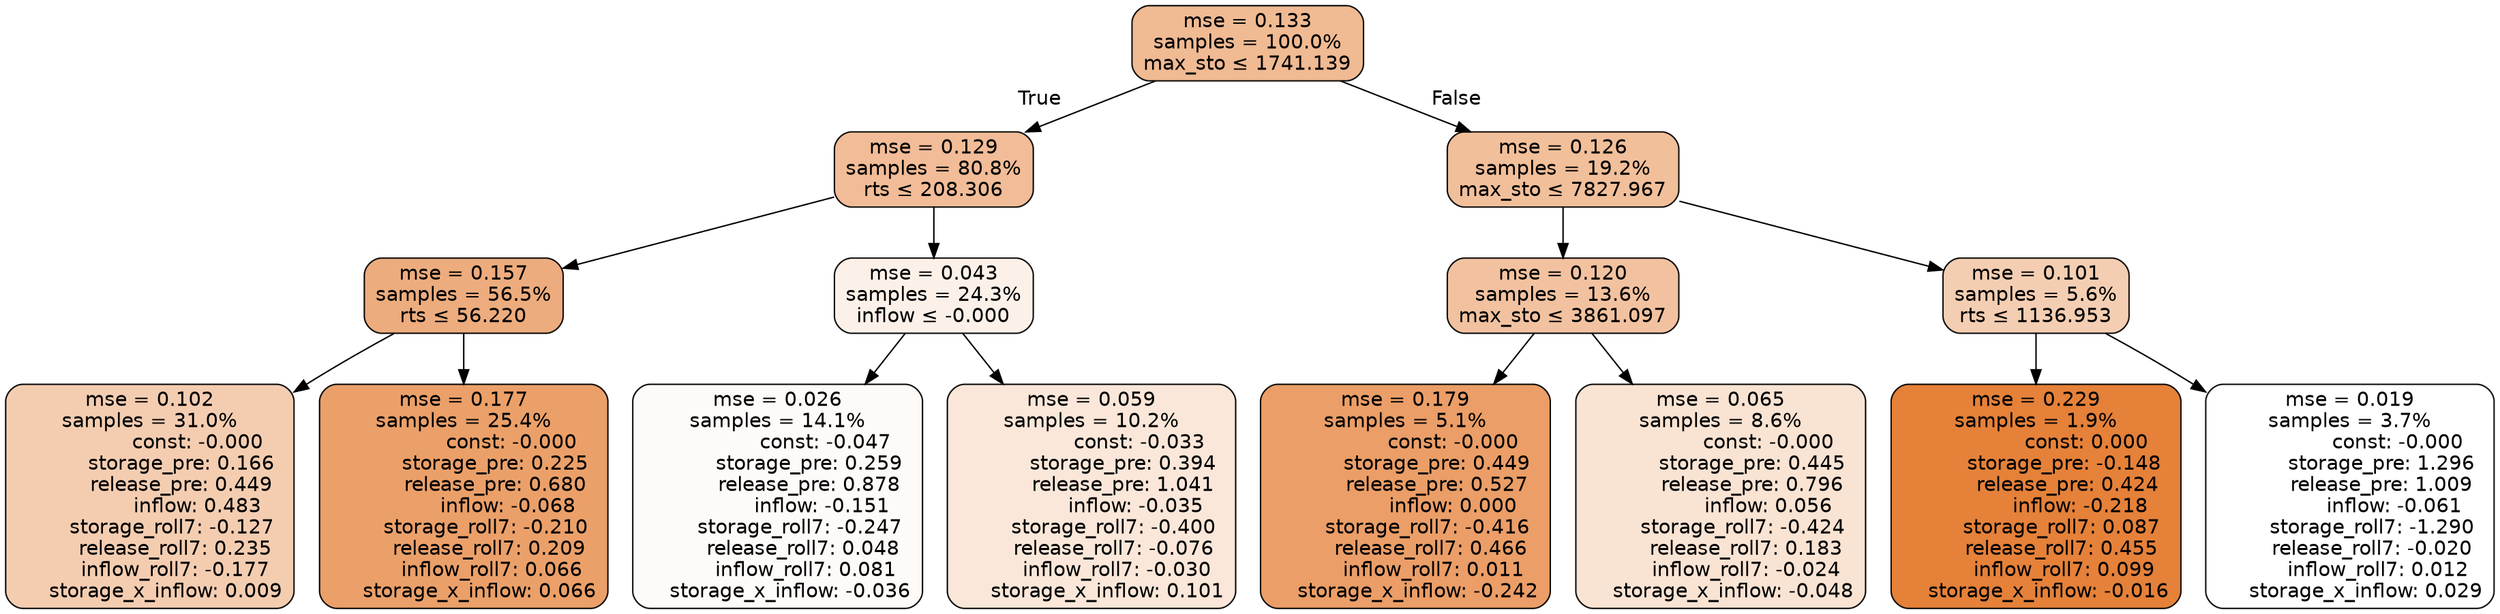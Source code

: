 digraph tree {
bgcolor="transparent"
node [shape=rectangle, style="filled, rounded", color="black", fontname=helvetica] ;
edge [fontname=helvetica] ;
	"0" [label="mse = 0.133
samples = 100.0%
max_sto &le; 1741.139", fillcolor="#f0ba93"]
	"1" [label="mse = 0.129
samples = 80.8%
rts &le; 208.306", fillcolor="#f1bc97"]
	"2" [label="mse = 0.157
samples = 56.5%
rts &le; 56.220", fillcolor="#edac7d"]
	"3" [label="mse = 0.102
samples = 31.0%
               const: -0.000
          storage_pre: 0.166
          release_pre: 0.449
               inflow: 0.483
       storage_roll7: -0.127
        release_roll7: 0.235
        inflow_roll7: -0.177
     storage_x_inflow: 0.009", fillcolor="#f4cdb1"]
	"4" [label="mse = 0.177
samples = 25.4%
               const: -0.000
          storage_pre: 0.225
          release_pre: 0.680
              inflow: -0.068
       storage_roll7: -0.210
        release_roll7: 0.209
         inflow_roll7: 0.066
     storage_x_inflow: 0.066", fillcolor="#eba069"]
	"5" [label="mse = 0.043
samples = 24.3%
inflow &le; -0.000", fillcolor="#fcf1e9"]
	"6" [label="mse = 0.026
samples = 14.1%
               const: -0.047
          storage_pre: 0.259
          release_pre: 0.878
              inflow: -0.151
       storage_roll7: -0.247
        release_roll7: 0.048
         inflow_roll7: 0.081
    storage_x_inflow: -0.036", fillcolor="#fefaf8"]
	"7" [label="mse = 0.059
samples = 10.2%
               const: -0.033
          storage_pre: 0.394
          release_pre: 1.041
              inflow: -0.035
       storage_roll7: -0.400
       release_roll7: -0.076
        inflow_roll7: -0.030
     storage_x_inflow: 0.101", fillcolor="#fae7d9"]
	"8" [label="mse = 0.126
samples = 19.2%
max_sto &le; 7827.967", fillcolor="#f1bf9a"]
	"9" [label="mse = 0.120
samples = 13.6%
max_sto &le; 3861.097", fillcolor="#f2c2a0"]
	"10" [label="mse = 0.179
samples = 5.1%
               const: -0.000
          storage_pre: 0.449
          release_pre: 0.527
               inflow: 0.000
       storage_roll7: -0.416
        release_roll7: 0.466
         inflow_roll7: 0.011
    storage_x_inflow: -0.242", fillcolor="#eb9e67"]
	"11" [label="mse = 0.065
samples = 8.6%
               const: -0.000
          storage_pre: 0.445
          release_pre: 0.796
               inflow: 0.056
       storage_roll7: -0.424
        release_roll7: 0.183
        inflow_roll7: -0.024
    storage_x_inflow: -0.048", fillcolor="#f9e3d3"]
	"12" [label="mse = 0.101
samples = 5.6%
rts &le; 1136.953", fillcolor="#f4ceb2"]
	"13" [label="mse = 0.229
samples = 1.9%
                const: 0.000
         storage_pre: -0.148
          release_pre: 0.424
              inflow: -0.218
        storage_roll7: 0.087
        release_roll7: 0.455
         inflow_roll7: 0.099
    storage_x_inflow: -0.016", fillcolor="#e58139"]
	"14" [label="mse = 0.019
samples = 3.7%
               const: -0.000
          storage_pre: 1.296
          release_pre: 1.009
              inflow: -0.061
       storage_roll7: -1.290
       release_roll7: -0.020
         inflow_roll7: 0.012
     storage_x_inflow: 0.029", fillcolor="#ffffff"]

	"0" -> "1" [labeldistance=2.5, labelangle=45, headlabel="True"]
	"1" -> "2"
	"2" -> "3"
	"2" -> "4"
	"1" -> "5"
	"5" -> "6"
	"5" -> "7"
	"0" -> "8" [labeldistance=2.5, labelangle=-45, headlabel="False"]
	"8" -> "9"
	"9" -> "10"
	"9" -> "11"
	"8" -> "12"
	"12" -> "13"
	"12" -> "14"
}